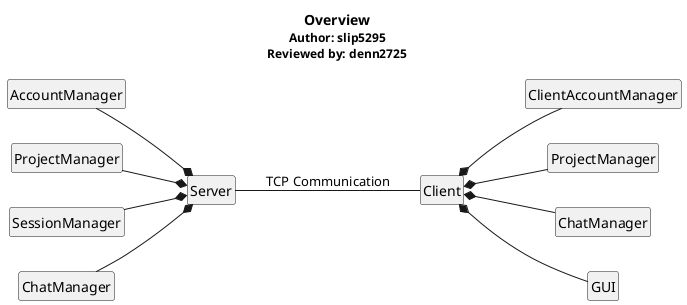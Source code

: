 @startuml
hide circle
hide empty members

title <b>Overview</b>\n<size:12>Author: slip5295\n<size:12>Reviewed by: denn2725</size>

left to right direction

class "Client" as sq_c 
class "Server" as sq_s

class "ClientAccountManager" as sq_acntmgr 
class "ProjectManager" as sq_projmgr
class "ChatManager" as sq_chatmgr
class "GUI" as sq_gui

class "AccountManager" as sqs_ua_m
class "ProjectManager" as sqs_pr_m
class "SessionManager" as sqs_se_m
class "ChatManager" as sqs_ch_m

sq_c *-- sq_projmgr
sq_c *-- sq_acntmgr
sq_c *-- sq_chatmgr
sq_c *-- sq_gui

sq_c -up- sq_s : TCP Communication

sqs_pr_m --* sq_s 
sqs_ua_m --* sq_s 
sqs_se_m --* sq_s 
sqs_ch_m --* sq_s 

@enduml
